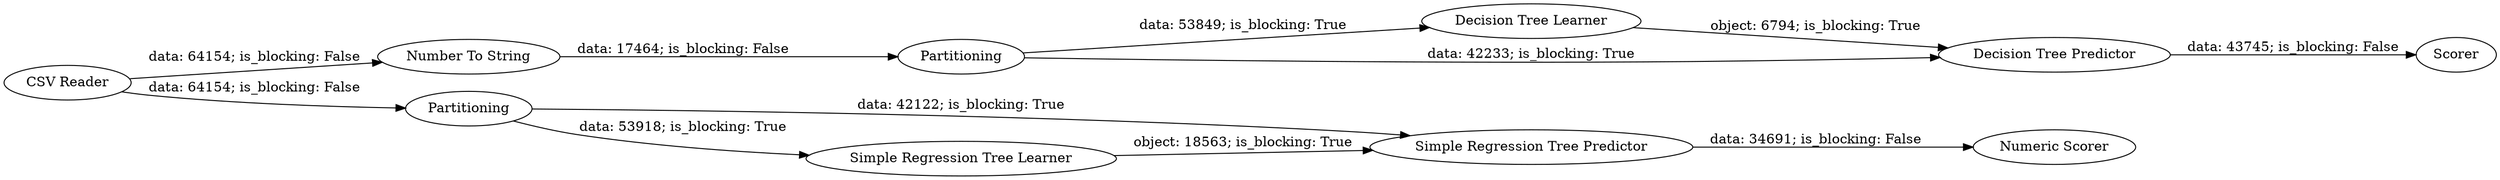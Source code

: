 digraph {
	"3779725684717231383_3" [label="Simple Regression Tree Predictor"]
	"3779725684717231383_1" [label="CSV Reader"]
	"3779725684717231383_11" [label=Scorer]
	"3779725684717231383_10" [label="Number To String"]
	"3779725684717231383_2" [label="Simple Regression Tree Learner"]
	"3779725684717231383_4" [label=Partitioning]
	"3779725684717231383_8" [label="Decision Tree Learner"]
	"3779725684717231383_12" [label=Partitioning]
	"3779725684717231383_9" [label="Decision Tree Predictor"]
	"3779725684717231383_5" [label="Numeric Scorer"]
	"3779725684717231383_3" -> "3779725684717231383_5" [label="data: 34691; is_blocking: False"]
	"3779725684717231383_9" -> "3779725684717231383_11" [label="data: 43745; is_blocking: False"]
	"3779725684717231383_2" -> "3779725684717231383_3" [label="object: 18563; is_blocking: True"]
	"3779725684717231383_12" -> "3779725684717231383_9" [label="data: 42233; is_blocking: True"]
	"3779725684717231383_1" -> "3779725684717231383_10" [label="data: 64154; is_blocking: False"]
	"3779725684717231383_4" -> "3779725684717231383_3" [label="data: 42122; is_blocking: True"]
	"3779725684717231383_1" -> "3779725684717231383_4" [label="data: 64154; is_blocking: False"]
	"3779725684717231383_10" -> "3779725684717231383_12" [label="data: 17464; is_blocking: False"]
	"3779725684717231383_12" -> "3779725684717231383_8" [label="data: 53849; is_blocking: True"]
	"3779725684717231383_8" -> "3779725684717231383_9" [label="object: 6794; is_blocking: True"]
	"3779725684717231383_4" -> "3779725684717231383_2" [label="data: 53918; is_blocking: True"]
	rankdir=LR
}
